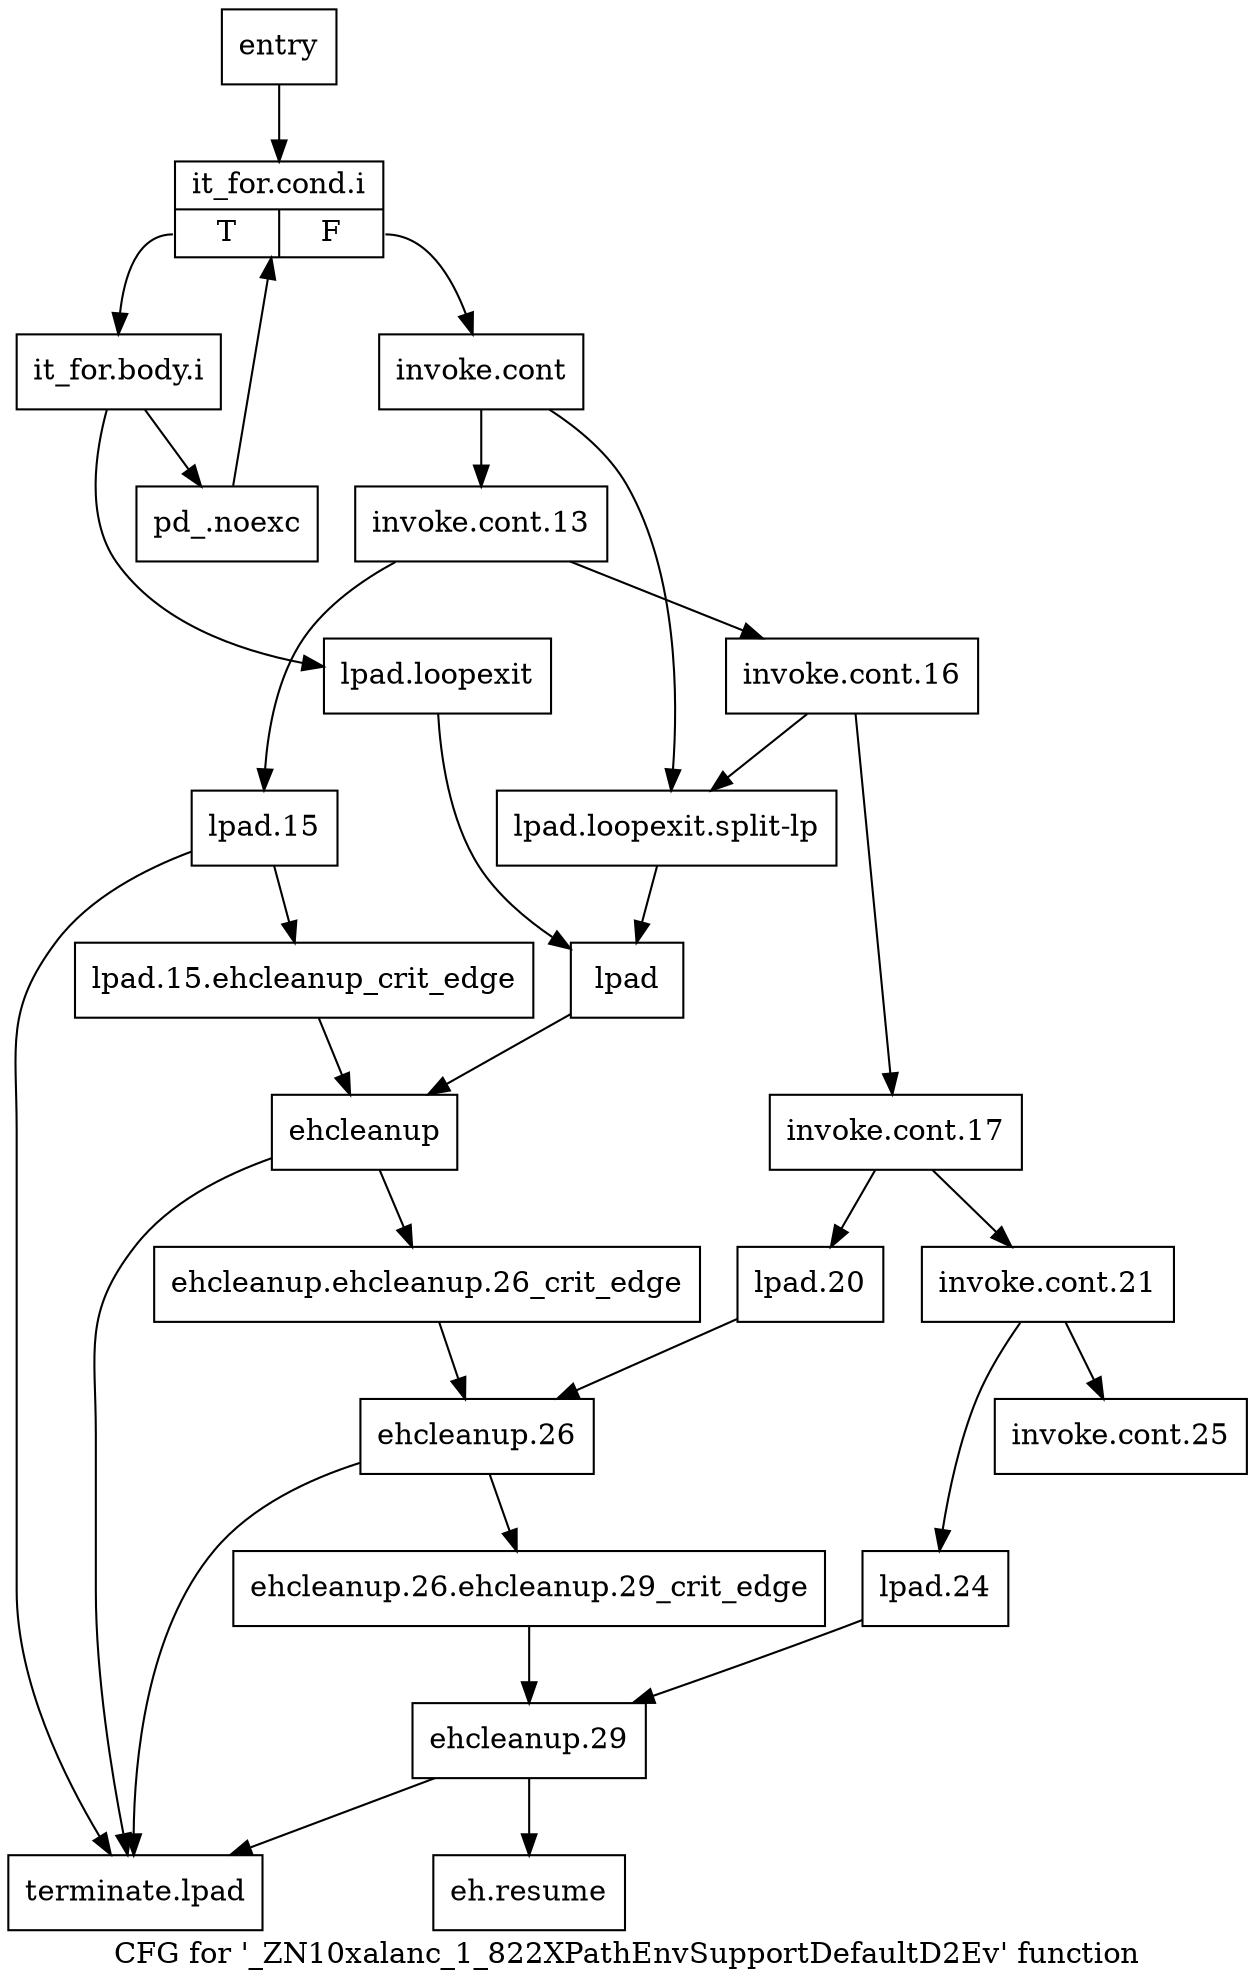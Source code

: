 digraph "CFG for '_ZN10xalanc_1_822XPathEnvSupportDefaultD2Ev' function" {
	label="CFG for '_ZN10xalanc_1_822XPathEnvSupportDefaultD2Ev' function";

	Node0x68786c0 [shape=record,label="{entry}"];
	Node0x68786c0 -> Node0x6888ed0;
	Node0x6888ed0 [shape=record,label="{it_for.cond.i|{<s0>T|<s1>F}}"];
	Node0x6888ed0:s0 -> Node0x6888f20;
	Node0x6888ed0:s1 -> Node0x6888fc0;
	Node0x6888f20 [shape=record,label="{it_for.body.i}"];
	Node0x6888f20 -> Node0x6888f70;
	Node0x6888f20 -> Node0x68891a0;
	Node0x6888f70 [shape=record,label="{pd_.noexc}"];
	Node0x6888f70 -> Node0x6888ed0;
	Node0x6888fc0 [shape=record,label="{invoke.cont}"];
	Node0x6888fc0 -> Node0x6889010;
	Node0x6888fc0 -> Node0x68891f0;
	Node0x6889010 [shape=record,label="{invoke.cont.13}"];
	Node0x6889010 -> Node0x6889060;
	Node0x6889010 -> Node0x6889290;
	Node0x6889060 [shape=record,label="{invoke.cont.16}"];
	Node0x6889060 -> Node0x68890b0;
	Node0x6889060 -> Node0x68891f0;
	Node0x68890b0 [shape=record,label="{invoke.cont.17}"];
	Node0x68890b0 -> Node0x6889100;
	Node0x68890b0 -> Node0x6889330;
	Node0x6889100 [shape=record,label="{invoke.cont.21}"];
	Node0x6889100 -> Node0x6889150;
	Node0x6889100 -> Node0x6889420;
	Node0x6889150 [shape=record,label="{invoke.cont.25}"];
	Node0x68891a0 [shape=record,label="{lpad.loopexit}"];
	Node0x68891a0 -> Node0x6889240;
	Node0x68891f0 [shape=record,label="{lpad.loopexit.split-lp}"];
	Node0x68891f0 -> Node0x6889240;
	Node0x6889240 [shape=record,label="{lpad}"];
	Node0x6889240 -> Node0x6889380;
	Node0x6889290 [shape=record,label="{lpad.15}"];
	Node0x6889290 -> Node0x68892e0;
	Node0x6889290 -> Node0x68895b0;
	Node0x68892e0 [shape=record,label="{lpad.15.ehcleanup_crit_edge}"];
	Node0x68892e0 -> Node0x6889380;
	Node0x6889330 [shape=record,label="{lpad.20}"];
	Node0x6889330 -> Node0x6889470;
	Node0x6889380 [shape=record,label="{ehcleanup}"];
	Node0x6889380 -> Node0x68893d0;
	Node0x6889380 -> Node0x68895b0;
	Node0x68893d0 [shape=record,label="{ehcleanup.ehcleanup.26_crit_edge}"];
	Node0x68893d0 -> Node0x6889470;
	Node0x6889420 [shape=record,label="{lpad.24}"];
	Node0x6889420 -> Node0x6889510;
	Node0x6889470 [shape=record,label="{ehcleanup.26}"];
	Node0x6889470 -> Node0x68894c0;
	Node0x6889470 -> Node0x68895b0;
	Node0x68894c0 [shape=record,label="{ehcleanup.26.ehcleanup.29_crit_edge}"];
	Node0x68894c0 -> Node0x6889510;
	Node0x6889510 [shape=record,label="{ehcleanup.29}"];
	Node0x6889510 -> Node0x6889560;
	Node0x6889510 -> Node0x68895b0;
	Node0x6889560 [shape=record,label="{eh.resume}"];
	Node0x68895b0 [shape=record,label="{terminate.lpad}"];
}
